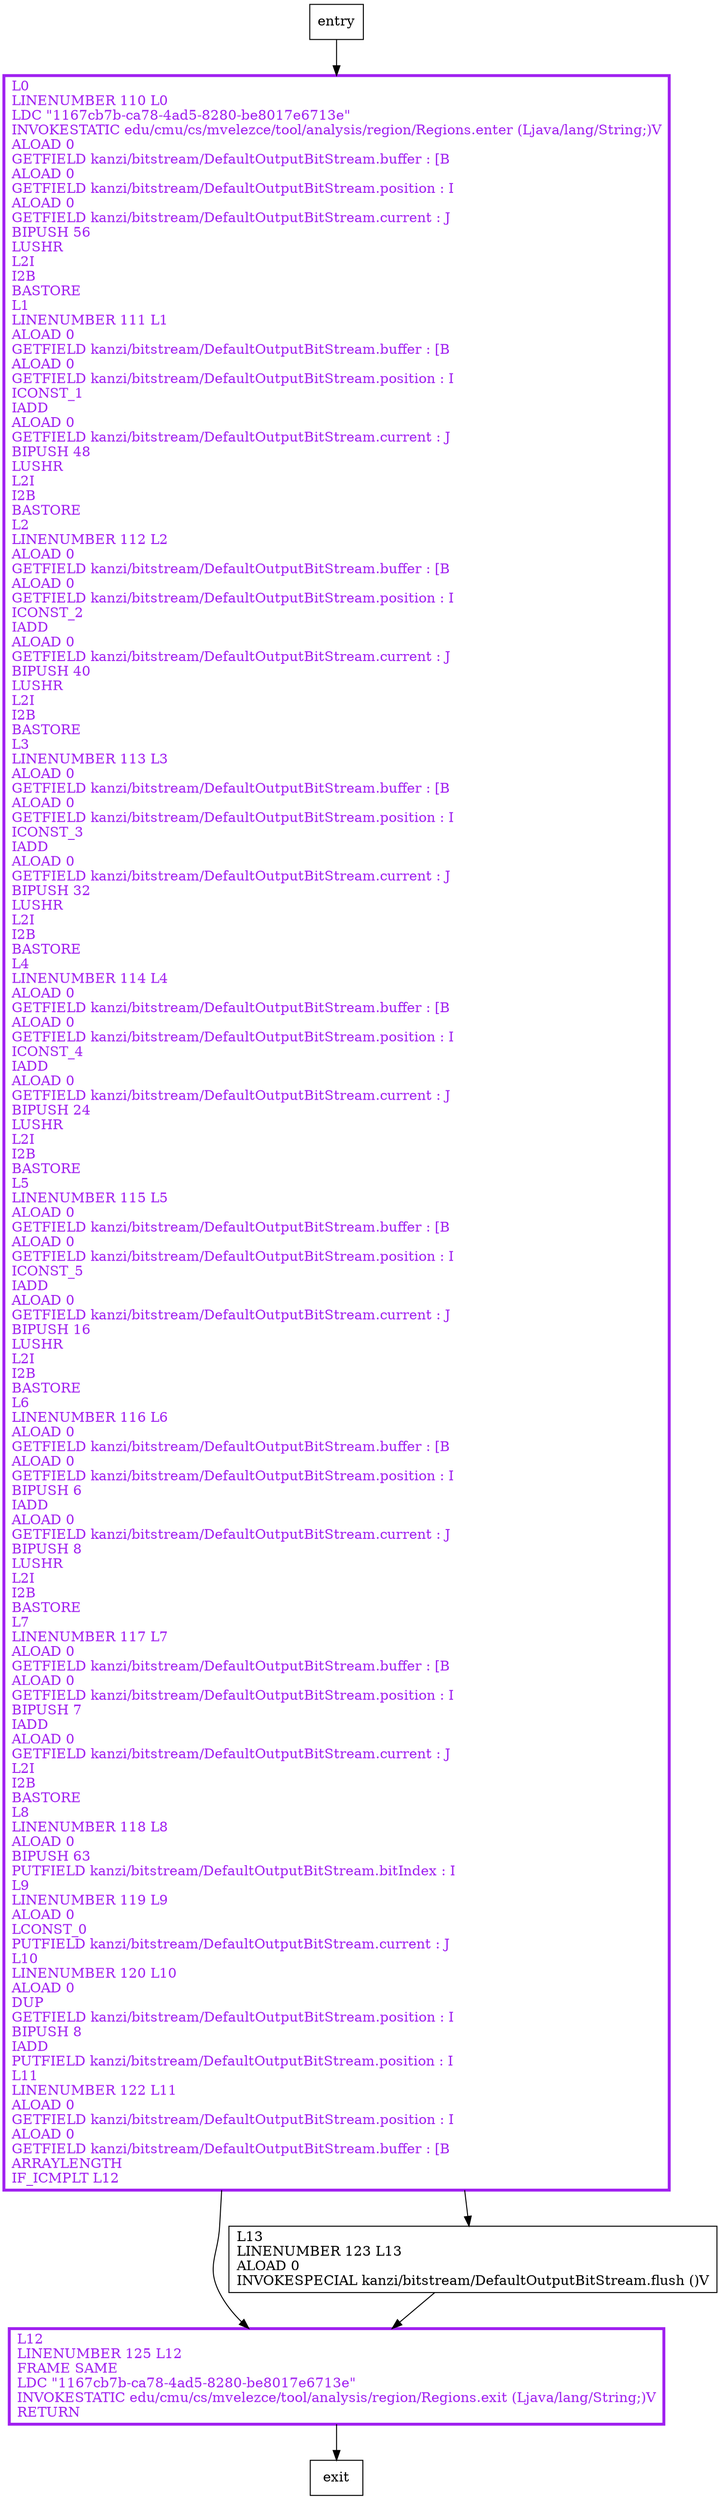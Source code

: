digraph pushCurrent {
node [shape=record];
429599066 [label="L12\lLINENUMBER 125 L12\lFRAME SAME\lLDC \"1167cb7b-ca78-4ad5-8280-be8017e6713e\"\lINVOKESTATIC edu/cmu/cs/mvelezce/tool/analysis/region/Regions.exit (Ljava/lang/String;)V\lRETURN\l"];
189190035 [label="L13\lLINENUMBER 123 L13\lALOAD 0\lINVOKESPECIAL kanzi/bitstream/DefaultOutputBitStream.flush ()V\l"];
469536151 [label="L0\lLINENUMBER 110 L0\lLDC \"1167cb7b-ca78-4ad5-8280-be8017e6713e\"\lINVOKESTATIC edu/cmu/cs/mvelezce/tool/analysis/region/Regions.enter (Ljava/lang/String;)V\lALOAD 0\lGETFIELD kanzi/bitstream/DefaultOutputBitStream.buffer : [B\lALOAD 0\lGETFIELD kanzi/bitstream/DefaultOutputBitStream.position : I\lALOAD 0\lGETFIELD kanzi/bitstream/DefaultOutputBitStream.current : J\lBIPUSH 56\lLUSHR\lL2I\lI2B\lBASTORE\lL1\lLINENUMBER 111 L1\lALOAD 0\lGETFIELD kanzi/bitstream/DefaultOutputBitStream.buffer : [B\lALOAD 0\lGETFIELD kanzi/bitstream/DefaultOutputBitStream.position : I\lICONST_1\lIADD\lALOAD 0\lGETFIELD kanzi/bitstream/DefaultOutputBitStream.current : J\lBIPUSH 48\lLUSHR\lL2I\lI2B\lBASTORE\lL2\lLINENUMBER 112 L2\lALOAD 0\lGETFIELD kanzi/bitstream/DefaultOutputBitStream.buffer : [B\lALOAD 0\lGETFIELD kanzi/bitstream/DefaultOutputBitStream.position : I\lICONST_2\lIADD\lALOAD 0\lGETFIELD kanzi/bitstream/DefaultOutputBitStream.current : J\lBIPUSH 40\lLUSHR\lL2I\lI2B\lBASTORE\lL3\lLINENUMBER 113 L3\lALOAD 0\lGETFIELD kanzi/bitstream/DefaultOutputBitStream.buffer : [B\lALOAD 0\lGETFIELD kanzi/bitstream/DefaultOutputBitStream.position : I\lICONST_3\lIADD\lALOAD 0\lGETFIELD kanzi/bitstream/DefaultOutputBitStream.current : J\lBIPUSH 32\lLUSHR\lL2I\lI2B\lBASTORE\lL4\lLINENUMBER 114 L4\lALOAD 0\lGETFIELD kanzi/bitstream/DefaultOutputBitStream.buffer : [B\lALOAD 0\lGETFIELD kanzi/bitstream/DefaultOutputBitStream.position : I\lICONST_4\lIADD\lALOAD 0\lGETFIELD kanzi/bitstream/DefaultOutputBitStream.current : J\lBIPUSH 24\lLUSHR\lL2I\lI2B\lBASTORE\lL5\lLINENUMBER 115 L5\lALOAD 0\lGETFIELD kanzi/bitstream/DefaultOutputBitStream.buffer : [B\lALOAD 0\lGETFIELD kanzi/bitstream/DefaultOutputBitStream.position : I\lICONST_5\lIADD\lALOAD 0\lGETFIELD kanzi/bitstream/DefaultOutputBitStream.current : J\lBIPUSH 16\lLUSHR\lL2I\lI2B\lBASTORE\lL6\lLINENUMBER 116 L6\lALOAD 0\lGETFIELD kanzi/bitstream/DefaultOutputBitStream.buffer : [B\lALOAD 0\lGETFIELD kanzi/bitstream/DefaultOutputBitStream.position : I\lBIPUSH 6\lIADD\lALOAD 0\lGETFIELD kanzi/bitstream/DefaultOutputBitStream.current : J\lBIPUSH 8\lLUSHR\lL2I\lI2B\lBASTORE\lL7\lLINENUMBER 117 L7\lALOAD 0\lGETFIELD kanzi/bitstream/DefaultOutputBitStream.buffer : [B\lALOAD 0\lGETFIELD kanzi/bitstream/DefaultOutputBitStream.position : I\lBIPUSH 7\lIADD\lALOAD 0\lGETFIELD kanzi/bitstream/DefaultOutputBitStream.current : J\lL2I\lI2B\lBASTORE\lL8\lLINENUMBER 118 L8\lALOAD 0\lBIPUSH 63\lPUTFIELD kanzi/bitstream/DefaultOutputBitStream.bitIndex : I\lL9\lLINENUMBER 119 L9\lALOAD 0\lLCONST_0\lPUTFIELD kanzi/bitstream/DefaultOutputBitStream.current : J\lL10\lLINENUMBER 120 L10\lALOAD 0\lDUP\lGETFIELD kanzi/bitstream/DefaultOutputBitStream.position : I\lBIPUSH 8\lIADD\lPUTFIELD kanzi/bitstream/DefaultOutputBitStream.position : I\lL11\lLINENUMBER 122 L11\lALOAD 0\lGETFIELD kanzi/bitstream/DefaultOutputBitStream.position : I\lALOAD 0\lGETFIELD kanzi/bitstream/DefaultOutputBitStream.buffer : [B\lARRAYLENGTH\lIF_ICMPLT L12\l"];
entry;
exit;
entry -> 469536151;
429599066 -> exit;
189190035 -> 429599066;
469536151 -> 429599066;
469536151 -> 189190035;
429599066[fontcolor="purple", penwidth=3, color="purple"];
469536151[fontcolor="purple", penwidth=3, color="purple"];
}
